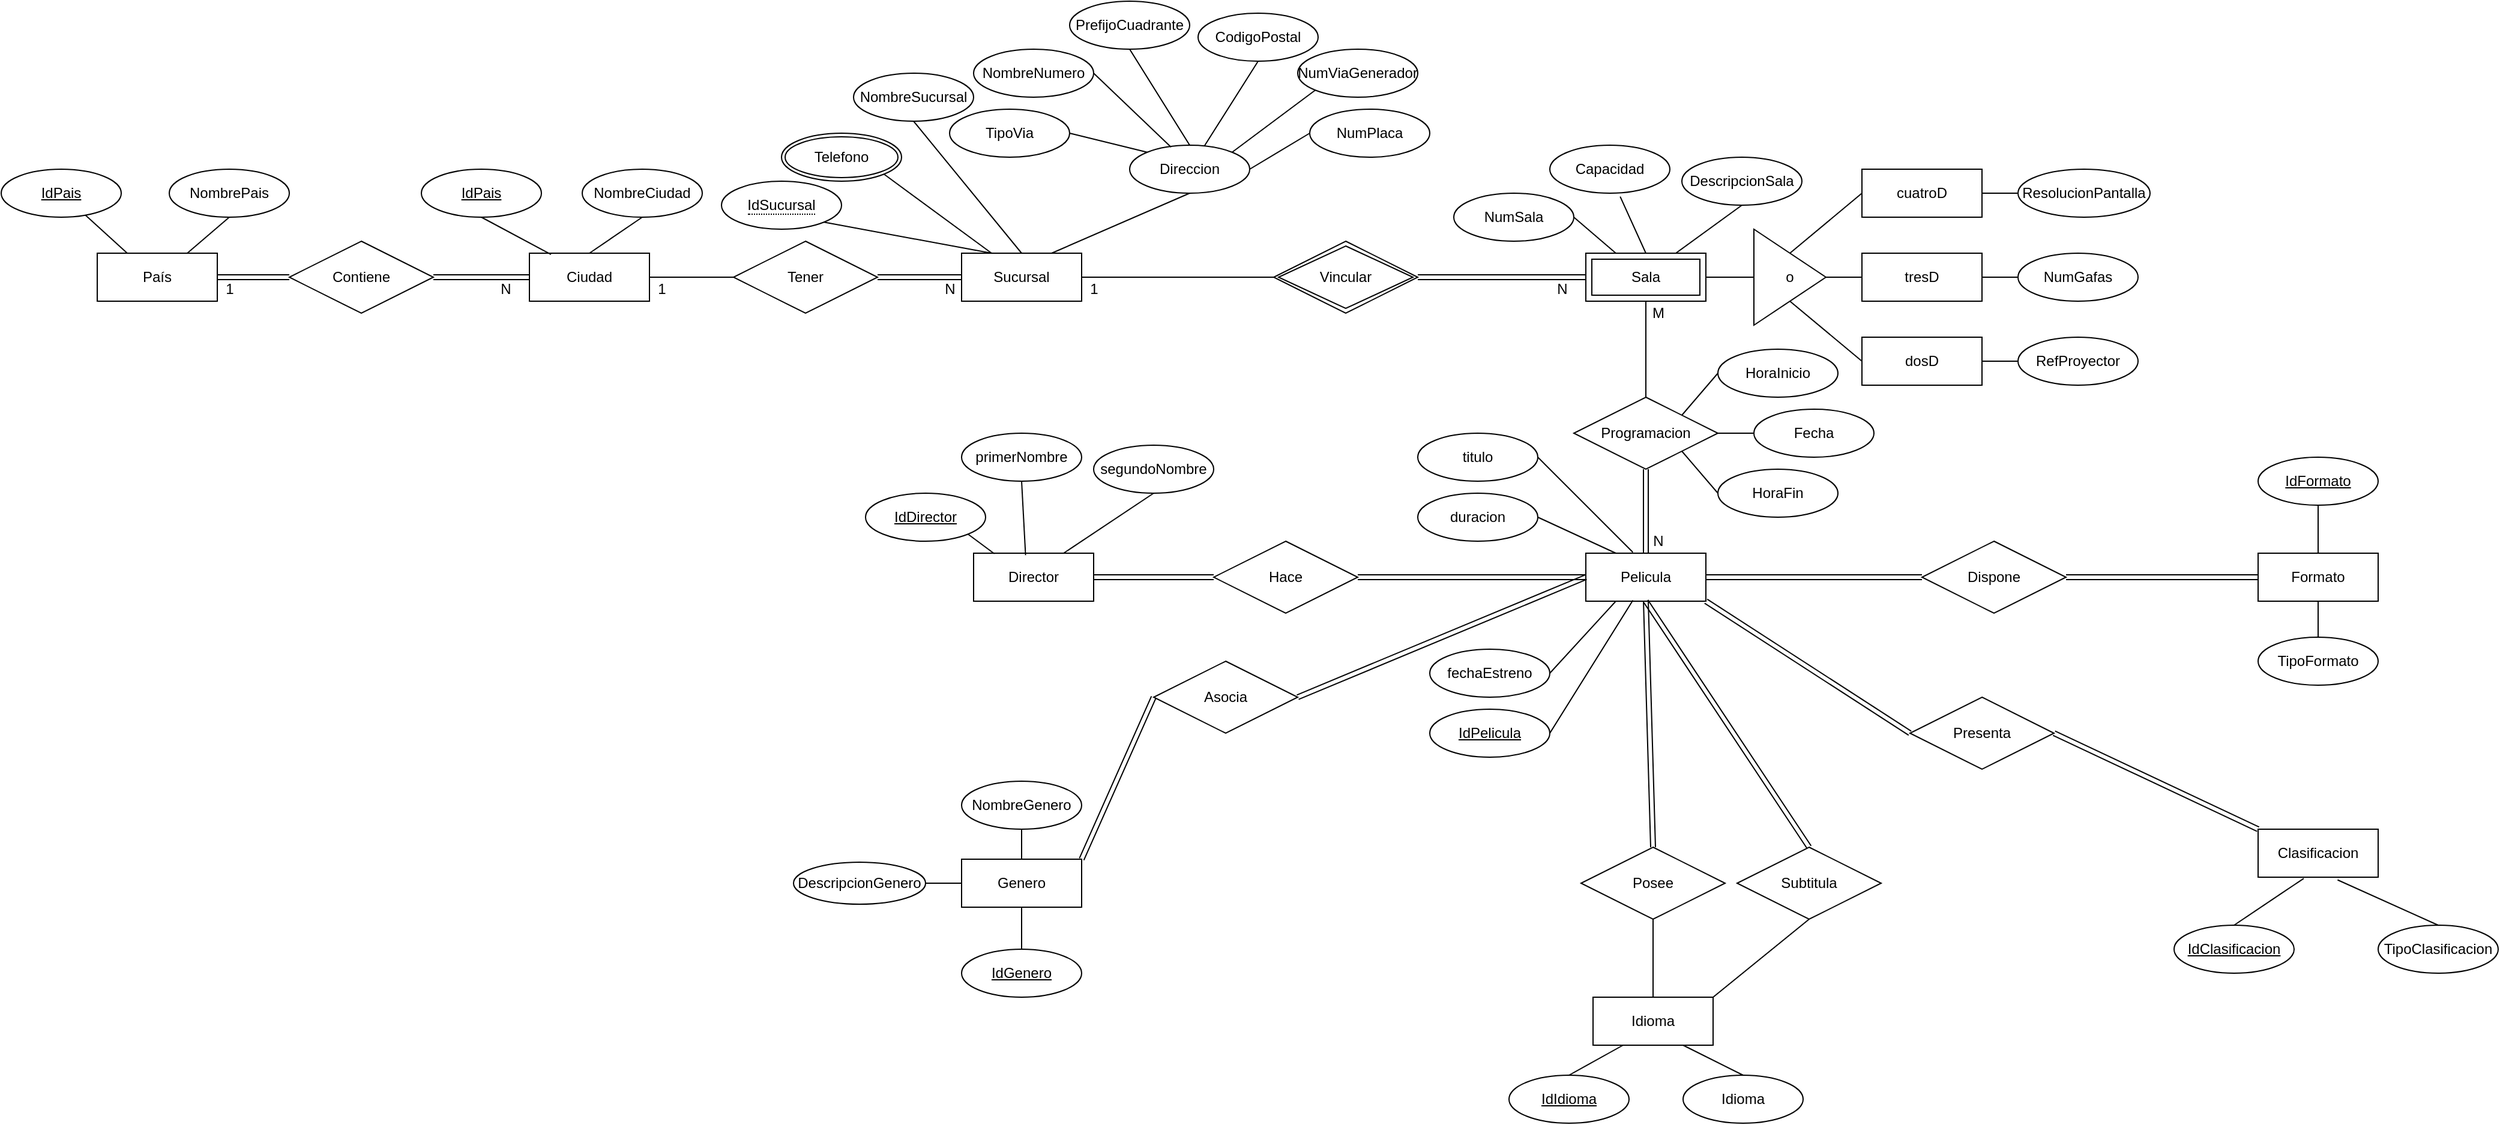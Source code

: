 <mxfile version="16.5.6" type="github">
  <diagram id="iKZTLfizrBLWF1osqMsN" name="Page-1">
    <mxGraphModel dx="1792" dy="1736" grid="1" gridSize="10" guides="1" tooltips="1" connect="1" arrows="1" fold="1" page="1" pageScale="1" pageWidth="827" pageHeight="1169" math="0" shadow="0">
      <root>
        <mxCell id="0" />
        <mxCell id="1" parent="0" />
        <mxCell id="ewGO8U9_hze2pfh3veyB-21" style="edgeStyle=none;rounded=0;orthogonalLoop=1;jettySize=auto;html=1;exitX=1;exitY=0.5;exitDx=0;exitDy=0;entryX=0;entryY=0.5;entryDx=0;entryDy=0;endArrow=none;endFill=0;startArrow=classic;startFill=1;shape=link;" edge="1" parent="1" source="ewGO8U9_hze2pfh3veyB-1" target="ewGO8U9_hze2pfh3veyB-20">
          <mxGeometry relative="1" as="geometry" />
        </mxCell>
        <mxCell id="ewGO8U9_hze2pfh3veyB-1" value="País" style="whiteSpace=wrap;html=1;align=center;" vertex="1" parent="1">
          <mxGeometry x="-90" y="90" width="100" height="40" as="geometry" />
        </mxCell>
        <mxCell id="ewGO8U9_hze2pfh3veyB-26" style="edgeStyle=none;rounded=0;orthogonalLoop=1;jettySize=auto;html=1;exitX=1;exitY=0.5;exitDx=0;exitDy=0;entryX=0;entryY=0.5;entryDx=0;entryDy=0;startArrow=none;startFill=0;endArrow=none;endFill=0;" edge="1" parent="1" source="ewGO8U9_hze2pfh3veyB-2" target="ewGO8U9_hze2pfh3veyB-25">
          <mxGeometry relative="1" as="geometry" />
        </mxCell>
        <mxCell id="ewGO8U9_hze2pfh3veyB-2" value="Ciudad" style="whiteSpace=wrap;html=1;align=center;" vertex="1" parent="1">
          <mxGeometry x="270" y="90" width="100" height="40" as="geometry" />
        </mxCell>
        <mxCell id="ewGO8U9_hze2pfh3veyB-3" value="Sucursal" style="whiteSpace=wrap;html=1;align=center;" vertex="1" parent="1">
          <mxGeometry x="630" y="90" width="100" height="40" as="geometry" />
        </mxCell>
        <mxCell id="ewGO8U9_hze2pfh3veyB-115" style="edgeStyle=none;shape=link;rounded=0;orthogonalLoop=1;jettySize=auto;html=1;exitX=0.5;exitY=1;exitDx=0;exitDy=0;entryX=0.5;entryY=0;entryDx=0;entryDy=0;startArrow=none;startFill=0;endArrow=none;endFill=0;" edge="1" parent="1" source="ewGO8U9_hze2pfh3veyB-5" target="ewGO8U9_hze2pfh3veyB-114">
          <mxGeometry relative="1" as="geometry" />
        </mxCell>
        <mxCell id="ewGO8U9_hze2pfh3veyB-123" style="edgeStyle=none;shape=link;rounded=0;orthogonalLoop=1;jettySize=auto;html=1;exitX=1;exitY=0.5;exitDx=0;exitDy=0;entryX=0;entryY=0.5;entryDx=0;entryDy=0;startArrow=none;startFill=0;endArrow=none;endFill=0;" edge="1" parent="1" source="ewGO8U9_hze2pfh3veyB-5" target="ewGO8U9_hze2pfh3veyB-121">
          <mxGeometry relative="1" as="geometry" />
        </mxCell>
        <mxCell id="ewGO8U9_hze2pfh3veyB-158" style="edgeStyle=none;rounded=0;orthogonalLoop=1;jettySize=auto;html=1;exitX=1;exitY=1;exitDx=0;exitDy=0;entryX=0;entryY=0.5;entryDx=0;entryDy=0;startArrow=none;startFill=0;endArrow=none;endFill=0;shape=link;" edge="1" parent="1" source="ewGO8U9_hze2pfh3veyB-5" target="ewGO8U9_hze2pfh3veyB-156">
          <mxGeometry relative="1" as="geometry" />
        </mxCell>
        <mxCell id="ewGO8U9_hze2pfh3veyB-5" value="Pelicula" style="whiteSpace=wrap;html=1;align=center;" vertex="1" parent="1">
          <mxGeometry x="1150" y="340" width="100" height="40" as="geometry" />
        </mxCell>
        <mxCell id="ewGO8U9_hze2pfh3veyB-6" value="Idioma" style="whiteSpace=wrap;html=1;align=center;" vertex="1" parent="1">
          <mxGeometry x="1156" y="710" width="100" height="40" as="geometry" />
        </mxCell>
        <mxCell id="ewGO8U9_hze2pfh3veyB-7" value="Genero" style="whiteSpace=wrap;html=1;align=center;" vertex="1" parent="1">
          <mxGeometry x="630" y="595" width="100" height="40" as="geometry" />
        </mxCell>
        <mxCell id="ewGO8U9_hze2pfh3veyB-8" value="Clasificacion" style="whiteSpace=wrap;html=1;align=center;" vertex="1" parent="1">
          <mxGeometry x="1710" y="570" width="100" height="40" as="geometry" />
        </mxCell>
        <mxCell id="ewGO8U9_hze2pfh3veyB-102" style="edgeStyle=none;rounded=0;orthogonalLoop=1;jettySize=auto;html=1;exitX=1;exitY=0.5;exitDx=0;exitDy=0;entryX=0;entryY=0.5;entryDx=0;entryDy=0;startArrow=none;startFill=0;endArrow=none;endFill=0;shape=link;" edge="1" parent="1" source="ewGO8U9_hze2pfh3veyB-9" target="ewGO8U9_hze2pfh3veyB-100">
          <mxGeometry relative="1" as="geometry" />
        </mxCell>
        <mxCell id="ewGO8U9_hze2pfh3veyB-9" value="Director" style="whiteSpace=wrap;html=1;align=center;" vertex="1" parent="1">
          <mxGeometry x="640" y="340" width="100" height="40" as="geometry" />
        </mxCell>
        <mxCell id="ewGO8U9_hze2pfh3veyB-10" value="Formato" style="whiteSpace=wrap;html=1;align=center;" vertex="1" parent="1">
          <mxGeometry x="1710" y="340" width="100" height="40" as="geometry" />
        </mxCell>
        <mxCell id="ewGO8U9_hze2pfh3veyB-16" style="rounded=0;orthogonalLoop=1;jettySize=auto;html=1;entryX=0.25;entryY=0;entryDx=0;entryDy=0;endArrow=none;endFill=0;" edge="1" parent="1" source="ewGO8U9_hze2pfh3veyB-12" target="ewGO8U9_hze2pfh3veyB-1">
          <mxGeometry relative="1" as="geometry" />
        </mxCell>
        <mxCell id="ewGO8U9_hze2pfh3veyB-12" value="IdPais" style="ellipse;whiteSpace=wrap;html=1;align=center;fontStyle=4;" vertex="1" parent="1">
          <mxGeometry x="-170" y="20" width="100" height="40" as="geometry" />
        </mxCell>
        <mxCell id="ewGO8U9_hze2pfh3veyB-17" style="rounded=0;orthogonalLoop=1;jettySize=auto;html=1;exitX=0.5;exitY=1;exitDx=0;exitDy=0;entryX=0.75;entryY=0;entryDx=0;entryDy=0;endArrow=none;endFill=0;" edge="1" parent="1" source="ewGO8U9_hze2pfh3veyB-13" target="ewGO8U9_hze2pfh3veyB-1">
          <mxGeometry relative="1" as="geometry" />
        </mxCell>
        <mxCell id="ewGO8U9_hze2pfh3veyB-13" value="NombrePais" style="ellipse;whiteSpace=wrap;html=1;align=center;" vertex="1" parent="1">
          <mxGeometry x="-30" y="20" width="100" height="40" as="geometry" />
        </mxCell>
        <mxCell id="ewGO8U9_hze2pfh3veyB-18" style="edgeStyle=none;rounded=0;orthogonalLoop=1;jettySize=auto;html=1;exitX=0.5;exitY=1;exitDx=0;exitDy=0;entryX=0.18;entryY=0.026;entryDx=0;entryDy=0;entryPerimeter=0;endArrow=none;endFill=0;" edge="1" parent="1" source="ewGO8U9_hze2pfh3veyB-14" target="ewGO8U9_hze2pfh3veyB-2">
          <mxGeometry relative="1" as="geometry" />
        </mxCell>
        <mxCell id="ewGO8U9_hze2pfh3veyB-14" value="IdPais" style="ellipse;whiteSpace=wrap;html=1;align=center;fontStyle=4;" vertex="1" parent="1">
          <mxGeometry x="180" y="20" width="100" height="40" as="geometry" />
        </mxCell>
        <mxCell id="ewGO8U9_hze2pfh3veyB-19" style="edgeStyle=none;rounded=0;orthogonalLoop=1;jettySize=auto;html=1;exitX=0.5;exitY=1;exitDx=0;exitDy=0;entryX=0.5;entryY=0;entryDx=0;entryDy=0;endArrow=none;endFill=0;" edge="1" parent="1" source="ewGO8U9_hze2pfh3veyB-15" target="ewGO8U9_hze2pfh3veyB-2">
          <mxGeometry relative="1" as="geometry" />
        </mxCell>
        <mxCell id="ewGO8U9_hze2pfh3veyB-15" value="NombreCiudad" style="ellipse;whiteSpace=wrap;html=1;align=center;" vertex="1" parent="1">
          <mxGeometry x="314" y="20" width="100" height="40" as="geometry" />
        </mxCell>
        <mxCell id="ewGO8U9_hze2pfh3veyB-22" style="edgeStyle=none;rounded=0;orthogonalLoop=1;jettySize=auto;html=1;exitX=1;exitY=0.5;exitDx=0;exitDy=0;entryX=0;entryY=0.5;entryDx=0;entryDy=0;endArrow=none;endFill=0;shape=link;" edge="1" parent="1" source="ewGO8U9_hze2pfh3veyB-20" target="ewGO8U9_hze2pfh3veyB-2">
          <mxGeometry relative="1" as="geometry" />
        </mxCell>
        <mxCell id="ewGO8U9_hze2pfh3veyB-20" value="Contiene" style="shape=rhombus;perimeter=rhombusPerimeter;whiteSpace=wrap;html=1;align=center;" vertex="1" parent="1">
          <mxGeometry x="70" y="80" width="120" height="60" as="geometry" />
        </mxCell>
        <mxCell id="ewGO8U9_hze2pfh3veyB-23" value="1" style="text;html=1;align=center;verticalAlign=middle;resizable=0;points=[];autosize=1;strokeColor=none;fillColor=none;" vertex="1" parent="1">
          <mxGeometry x="10" y="110" width="20" height="20" as="geometry" />
        </mxCell>
        <mxCell id="ewGO8U9_hze2pfh3veyB-24" value="N" style="text;html=1;align=center;verticalAlign=middle;resizable=0;points=[];autosize=1;strokeColor=none;fillColor=none;" vertex="1" parent="1">
          <mxGeometry x="240" y="110" width="20" height="20" as="geometry" />
        </mxCell>
        <mxCell id="ewGO8U9_hze2pfh3veyB-27" style="edgeStyle=none;rounded=0;orthogonalLoop=1;jettySize=auto;html=1;exitX=1;exitY=0.5;exitDx=0;exitDy=0;entryX=0;entryY=0.5;entryDx=0;entryDy=0;startArrow=none;startFill=0;endArrow=none;endFill=0;shape=link;" edge="1" parent="1" source="ewGO8U9_hze2pfh3veyB-25" target="ewGO8U9_hze2pfh3veyB-3">
          <mxGeometry relative="1" as="geometry" />
        </mxCell>
        <mxCell id="ewGO8U9_hze2pfh3veyB-25" value="Tener" style="shape=rhombus;perimeter=rhombusPerimeter;whiteSpace=wrap;html=1;align=center;" vertex="1" parent="1">
          <mxGeometry x="440" y="80" width="120" height="60" as="geometry" />
        </mxCell>
        <mxCell id="ewGO8U9_hze2pfh3veyB-28" value="1" style="text;html=1;align=center;verticalAlign=middle;resizable=0;points=[];autosize=1;strokeColor=none;fillColor=none;" vertex="1" parent="1">
          <mxGeometry x="370" y="110" width="20" height="20" as="geometry" />
        </mxCell>
        <mxCell id="ewGO8U9_hze2pfh3veyB-29" value="N" style="text;html=1;align=center;verticalAlign=middle;resizable=0;points=[];autosize=1;strokeColor=none;fillColor=none;" vertex="1" parent="1">
          <mxGeometry x="610" y="110" width="20" height="20" as="geometry" />
        </mxCell>
        <mxCell id="ewGO8U9_hze2pfh3veyB-75" style="edgeStyle=none;rounded=0;orthogonalLoop=1;jettySize=auto;html=1;exitX=1;exitY=0.5;exitDx=0;exitDy=0;entryX=0;entryY=0.5;entryDx=0;entryDy=0;startArrow=none;startFill=0;endArrow=none;endFill=0;" edge="1" parent="1" source="ewGO8U9_hze2pfh3veyB-33" target="ewGO8U9_hze2pfh3veyB-74">
          <mxGeometry relative="1" as="geometry" />
        </mxCell>
        <mxCell id="ewGO8U9_hze2pfh3veyB-86" style="edgeStyle=none;rounded=0;orthogonalLoop=1;jettySize=auto;html=1;exitX=0.5;exitY=1;exitDx=0;exitDy=0;entryX=0.5;entryY=0;entryDx=0;entryDy=0;startArrow=none;startFill=0;endArrow=none;endFill=0;" edge="1" parent="1" source="ewGO8U9_hze2pfh3veyB-33" target="ewGO8U9_hze2pfh3veyB-85">
          <mxGeometry relative="1" as="geometry" />
        </mxCell>
        <mxCell id="ewGO8U9_hze2pfh3veyB-33" value="Sala" style="shape=ext;margin=3;double=1;whiteSpace=wrap;html=1;align=center;" vertex="1" parent="1">
          <mxGeometry x="1150" y="90" width="100" height="40" as="geometry" />
        </mxCell>
        <mxCell id="ewGO8U9_hze2pfh3veyB-67" style="edgeStyle=none;rounded=0;orthogonalLoop=1;jettySize=auto;html=1;exitX=0;exitY=0.5;exitDx=0;exitDy=0;entryX=1;entryY=0.5;entryDx=0;entryDy=0;startArrow=none;startFill=0;endArrow=none;endFill=0;" edge="1" parent="1" source="ewGO8U9_hze2pfh3veyB-34" target="ewGO8U9_hze2pfh3veyB-3">
          <mxGeometry relative="1" as="geometry" />
        </mxCell>
        <mxCell id="ewGO8U9_hze2pfh3veyB-68" style="edgeStyle=none;rounded=0;orthogonalLoop=1;jettySize=auto;html=1;exitX=1;exitY=0.5;exitDx=0;exitDy=0;entryX=0;entryY=0.5;entryDx=0;entryDy=0;startArrow=none;startFill=0;endArrow=none;endFill=0;shape=link;" edge="1" parent="1" source="ewGO8U9_hze2pfh3veyB-34" target="ewGO8U9_hze2pfh3veyB-33">
          <mxGeometry relative="1" as="geometry" />
        </mxCell>
        <mxCell id="ewGO8U9_hze2pfh3veyB-34" value="Vincular" style="shape=rhombus;double=1;perimeter=rhombusPerimeter;whiteSpace=wrap;html=1;align=center;" vertex="1" parent="1">
          <mxGeometry x="890" y="80" width="120" height="60" as="geometry" />
        </mxCell>
        <mxCell id="ewGO8U9_hze2pfh3veyB-38" style="edgeStyle=none;rounded=0;orthogonalLoop=1;jettySize=auto;html=1;exitX=1;exitY=1;exitDx=0;exitDy=0;entryX=0.25;entryY=0;entryDx=0;entryDy=0;startArrow=none;startFill=0;endArrow=none;endFill=0;" edge="1" parent="1" source="ewGO8U9_hze2pfh3veyB-35" target="ewGO8U9_hze2pfh3veyB-3">
          <mxGeometry relative="1" as="geometry" />
        </mxCell>
        <mxCell id="ewGO8U9_hze2pfh3veyB-35" value="&lt;span style=&quot;border-bottom: 1px dotted&quot;&gt;IdSucursal&lt;/span&gt;" style="ellipse;whiteSpace=wrap;html=1;align=center;" vertex="1" parent="1">
          <mxGeometry x="430" y="30" width="100" height="40" as="geometry" />
        </mxCell>
        <mxCell id="ewGO8U9_hze2pfh3veyB-39" style="edgeStyle=none;rounded=0;orthogonalLoop=1;jettySize=auto;html=1;exitX=0.5;exitY=1;exitDx=0;exitDy=0;entryX=0.5;entryY=0;entryDx=0;entryDy=0;startArrow=none;startFill=0;endArrow=none;endFill=0;" edge="1" parent="1" source="ewGO8U9_hze2pfh3veyB-37" target="ewGO8U9_hze2pfh3veyB-3">
          <mxGeometry relative="1" as="geometry" />
        </mxCell>
        <mxCell id="ewGO8U9_hze2pfh3veyB-37" value="NombreSucursal" style="ellipse;whiteSpace=wrap;html=1;align=center;" vertex="1" parent="1">
          <mxGeometry x="540" y="-60" width="100" height="40" as="geometry" />
        </mxCell>
        <mxCell id="ewGO8U9_hze2pfh3veyB-41" style="edgeStyle=none;rounded=0;orthogonalLoop=1;jettySize=auto;html=1;exitX=0.5;exitY=1;exitDx=0;exitDy=0;entryX=0.75;entryY=0;entryDx=0;entryDy=0;startArrow=none;startFill=0;endArrow=none;endFill=0;" edge="1" parent="1" source="ewGO8U9_hze2pfh3veyB-40" target="ewGO8U9_hze2pfh3veyB-3">
          <mxGeometry relative="1" as="geometry" />
        </mxCell>
        <mxCell id="ewGO8U9_hze2pfh3veyB-40" value="Direccion" style="ellipse;whiteSpace=wrap;html=1;align=center;" vertex="1" parent="1">
          <mxGeometry x="770" width="100" height="40" as="geometry" />
        </mxCell>
        <mxCell id="ewGO8U9_hze2pfh3veyB-57" style="edgeStyle=none;rounded=0;orthogonalLoop=1;jettySize=auto;html=1;exitX=1;exitY=0.5;exitDx=0;exitDy=0;entryX=0;entryY=0;entryDx=0;entryDy=0;startArrow=none;startFill=0;endArrow=none;endFill=0;" edge="1" parent="1" source="ewGO8U9_hze2pfh3veyB-42" target="ewGO8U9_hze2pfh3veyB-40">
          <mxGeometry relative="1" as="geometry" />
        </mxCell>
        <mxCell id="ewGO8U9_hze2pfh3veyB-42" value="TipoVia" style="ellipse;whiteSpace=wrap;html=1;align=center;" vertex="1" parent="1">
          <mxGeometry x="620" y="-30" width="100" height="40" as="geometry" />
        </mxCell>
        <mxCell id="ewGO8U9_hze2pfh3veyB-58" style="edgeStyle=none;rounded=0;orthogonalLoop=1;jettySize=auto;html=1;exitX=1;exitY=0.5;exitDx=0;exitDy=0;entryX=0.345;entryY=0.041;entryDx=0;entryDy=0;entryPerimeter=0;startArrow=none;startFill=0;endArrow=none;endFill=0;" edge="1" parent="1" source="ewGO8U9_hze2pfh3veyB-43" target="ewGO8U9_hze2pfh3veyB-40">
          <mxGeometry relative="1" as="geometry" />
        </mxCell>
        <mxCell id="ewGO8U9_hze2pfh3veyB-43" value="NombreNumero" style="ellipse;whiteSpace=wrap;html=1;align=center;" vertex="1" parent="1">
          <mxGeometry x="640" y="-80" width="100" height="40" as="geometry" />
        </mxCell>
        <mxCell id="ewGO8U9_hze2pfh3veyB-59" style="edgeStyle=none;rounded=0;orthogonalLoop=1;jettySize=auto;html=1;exitX=0.5;exitY=1;exitDx=0;exitDy=0;entryX=0.5;entryY=0;entryDx=0;entryDy=0;startArrow=none;startFill=0;endArrow=none;endFill=0;" edge="1" parent="1" source="ewGO8U9_hze2pfh3veyB-44" target="ewGO8U9_hze2pfh3veyB-40">
          <mxGeometry relative="1" as="geometry" />
        </mxCell>
        <mxCell id="ewGO8U9_hze2pfh3veyB-44" value="PrefijoCuadrante" style="ellipse;whiteSpace=wrap;html=1;align=center;" vertex="1" parent="1">
          <mxGeometry x="720" y="-120" width="100" height="40" as="geometry" />
        </mxCell>
        <mxCell id="ewGO8U9_hze2pfh3veyB-50" style="edgeStyle=none;rounded=0;orthogonalLoop=1;jettySize=auto;html=1;exitX=1;exitY=1;exitDx=0;exitDy=0;entryX=0.25;entryY=0;entryDx=0;entryDy=0;startArrow=none;startFill=0;endArrow=none;endFill=0;" edge="1" parent="1" source="ewGO8U9_hze2pfh3veyB-48" target="ewGO8U9_hze2pfh3veyB-3">
          <mxGeometry relative="1" as="geometry" />
        </mxCell>
        <mxCell id="ewGO8U9_hze2pfh3veyB-48" value="Telefono" style="ellipse;shape=doubleEllipse;margin=3;whiteSpace=wrap;html=1;align=center;" vertex="1" parent="1">
          <mxGeometry x="480" y="-10" width="100" height="40" as="geometry" />
        </mxCell>
        <mxCell id="ewGO8U9_hze2pfh3veyB-60" style="edgeStyle=none;rounded=0;orthogonalLoop=1;jettySize=auto;html=1;exitX=0.5;exitY=1;exitDx=0;exitDy=0;startArrow=none;startFill=0;endArrow=none;endFill=0;" edge="1" parent="1" source="ewGO8U9_hze2pfh3veyB-52" target="ewGO8U9_hze2pfh3veyB-40">
          <mxGeometry relative="1" as="geometry" />
        </mxCell>
        <mxCell id="ewGO8U9_hze2pfh3veyB-52" value="CodigoPostal&lt;span style=&quot;color: rgba(0 , 0 , 0 , 0) ; font-family: monospace ; font-size: 0px&quot;&gt;%3CmxGraphModel%3E%3Croot%3E%3CmxCell%20id%3D%220%22%2F%3E%3CmxCell%20id%3D%221%22%20parent%3D%220%22%2F%3E%3CmxCell%20id%3D%222%22%20value%3D%22PrefijoCuadrante%22%20style%3D%22ellipse%3BwhiteSpace%3Dwrap%3Bhtml%3D1%3Balign%3Dcenter%3B%22%20vertex%3D%221%22%20parent%3D%221%22%3E%3CmxGeometry%20x%3D%22810%22%20y%3D%22-130%22%20width%3D%22100%22%20height%3D%2240%22%20as%3D%22geometry%22%2F%3E%3C%2FmxCell%3E%3C%2Froot%3E%3C%2FmxGraphModel%3E&lt;/span&gt;&lt;span style=&quot;color: rgba(0 , 0 , 0 , 0) ; font-family: monospace ; font-size: 0px&quot;&gt;%3CmxGraphModel%3E%3Croot%3E%3CmxCell%20id%3D%220%22%2F%3E%3CmxCell%20id%3D%221%22%20parent%3D%220%22%2F%3E%3CmxCell%20id%3D%222%22%20value%3D%22PrefijoCuadrante%22%20style%3D%22ellipse%3BwhiteSpace%3Dwrap%3Bhtml%3D1%3Balign%3Dcenter%3B%22%20vertex%3D%221%22%20parent%3D%221%22%3E%3CmxGeometry%20x%3D%22810%22%20y%3D%22-130%22%20width%3D%22100%22%20height%3D%2240%22%20as%3D%22geometry%22%2F%3E%3C%2FmxCell%3E%3C%2Froot%3E%3C%2FmxGraphModel%3E&lt;/span&gt;" style="ellipse;whiteSpace=wrap;html=1;align=center;" vertex="1" parent="1">
          <mxGeometry x="827" y="-110" width="100" height="40" as="geometry" />
        </mxCell>
        <mxCell id="ewGO8U9_hze2pfh3veyB-66" style="edgeStyle=none;rounded=0;orthogonalLoop=1;jettySize=auto;html=1;exitX=0;exitY=0.5;exitDx=0;exitDy=0;entryX=1;entryY=0.5;entryDx=0;entryDy=0;startArrow=none;startFill=0;endArrow=none;endFill=0;" edge="1" parent="1" source="ewGO8U9_hze2pfh3veyB-53" target="ewGO8U9_hze2pfh3veyB-40">
          <mxGeometry relative="1" as="geometry" />
        </mxCell>
        <mxCell id="ewGO8U9_hze2pfh3veyB-53" value="NumPlaca" style="ellipse;whiteSpace=wrap;html=1;align=center;" vertex="1" parent="1">
          <mxGeometry x="920" y="-30" width="100" height="40" as="geometry" />
        </mxCell>
        <mxCell id="ewGO8U9_hze2pfh3veyB-65" style="edgeStyle=none;rounded=0;orthogonalLoop=1;jettySize=auto;html=1;exitX=0;exitY=1;exitDx=0;exitDy=0;entryX=1;entryY=0;entryDx=0;entryDy=0;startArrow=none;startFill=0;endArrow=none;endFill=0;" edge="1" parent="1" source="ewGO8U9_hze2pfh3veyB-54" target="ewGO8U9_hze2pfh3veyB-40">
          <mxGeometry relative="1" as="geometry" />
        </mxCell>
        <mxCell id="ewGO8U9_hze2pfh3veyB-54" value="NumViaGenerador" style="ellipse;whiteSpace=wrap;html=1;align=center;" vertex="1" parent="1">
          <mxGeometry x="910" y="-80" width="100" height="40" as="geometry" />
        </mxCell>
        <mxCell id="ewGO8U9_hze2pfh3veyB-69" value="N" style="text;html=1;align=center;verticalAlign=middle;resizable=0;points=[];autosize=1;strokeColor=none;fillColor=none;" vertex="1" parent="1">
          <mxGeometry x="1120" y="110" width="20" height="20" as="geometry" />
        </mxCell>
        <mxCell id="ewGO8U9_hze2pfh3veyB-70" value="1" style="text;html=1;align=center;verticalAlign=middle;resizable=0;points=[];autosize=1;strokeColor=none;fillColor=none;" vertex="1" parent="1">
          <mxGeometry x="730" y="110" width="20" height="20" as="geometry" />
        </mxCell>
        <mxCell id="ewGO8U9_hze2pfh3veyB-91" style="edgeStyle=none;rounded=0;orthogonalLoop=1;jettySize=auto;html=1;exitX=1;exitY=0.5;exitDx=0;exitDy=0;entryX=0;entryY=0.5;entryDx=0;entryDy=0;startArrow=none;startFill=0;endArrow=none;endFill=0;" edge="1" parent="1" source="ewGO8U9_hze2pfh3veyB-71" target="ewGO8U9_hze2pfh3veyB-83">
          <mxGeometry relative="1" as="geometry" />
        </mxCell>
        <mxCell id="ewGO8U9_hze2pfh3veyB-71" value="tresD" style="whiteSpace=wrap;html=1;align=center;" vertex="1" parent="1">
          <mxGeometry x="1380" y="90" width="100" height="40" as="geometry" />
        </mxCell>
        <mxCell id="ewGO8U9_hze2pfh3veyB-92" style="edgeStyle=none;rounded=0;orthogonalLoop=1;jettySize=auto;html=1;exitX=1;exitY=0.5;exitDx=0;exitDy=0;entryX=0;entryY=0.5;entryDx=0;entryDy=0;startArrow=none;startFill=0;endArrow=none;endFill=0;" edge="1" parent="1" source="ewGO8U9_hze2pfh3veyB-72" target="ewGO8U9_hze2pfh3veyB-82">
          <mxGeometry relative="1" as="geometry" />
        </mxCell>
        <mxCell id="ewGO8U9_hze2pfh3veyB-72" value="cuatroD" style="whiteSpace=wrap;html=1;align=center;" vertex="1" parent="1">
          <mxGeometry x="1380" y="20" width="100" height="40" as="geometry" />
        </mxCell>
        <mxCell id="ewGO8U9_hze2pfh3veyB-90" style="edgeStyle=none;rounded=0;orthogonalLoop=1;jettySize=auto;html=1;exitX=1;exitY=0.5;exitDx=0;exitDy=0;entryX=0;entryY=0.5;entryDx=0;entryDy=0;startArrow=none;startFill=0;endArrow=none;endFill=0;" edge="1" parent="1" source="ewGO8U9_hze2pfh3veyB-73" target="ewGO8U9_hze2pfh3veyB-84">
          <mxGeometry relative="1" as="geometry" />
        </mxCell>
        <mxCell id="ewGO8U9_hze2pfh3veyB-73" value="dosD" style="whiteSpace=wrap;html=1;align=center;" vertex="1" parent="1">
          <mxGeometry x="1380" y="160" width="100" height="40" as="geometry" />
        </mxCell>
        <mxCell id="ewGO8U9_hze2pfh3veyB-76" style="edgeStyle=none;rounded=0;orthogonalLoop=1;jettySize=auto;html=1;exitX=0.5;exitY=0;exitDx=0;exitDy=0;entryX=0;entryY=0.5;entryDx=0;entryDy=0;startArrow=none;startFill=0;endArrow=none;endFill=0;" edge="1" parent="1" source="ewGO8U9_hze2pfh3veyB-74" target="ewGO8U9_hze2pfh3veyB-72">
          <mxGeometry relative="1" as="geometry" />
        </mxCell>
        <mxCell id="ewGO8U9_hze2pfh3veyB-77" style="edgeStyle=none;rounded=0;orthogonalLoop=1;jettySize=auto;html=1;exitX=1;exitY=0.5;exitDx=0;exitDy=0;entryX=0;entryY=0.5;entryDx=0;entryDy=0;startArrow=none;startFill=0;endArrow=none;endFill=0;" edge="1" parent="1" source="ewGO8U9_hze2pfh3veyB-74" target="ewGO8U9_hze2pfh3veyB-71">
          <mxGeometry relative="1" as="geometry" />
        </mxCell>
        <mxCell id="ewGO8U9_hze2pfh3veyB-78" style="edgeStyle=none;rounded=0;orthogonalLoop=1;jettySize=auto;html=1;exitX=0.5;exitY=1;exitDx=0;exitDy=0;entryX=0;entryY=0.5;entryDx=0;entryDy=0;startArrow=none;startFill=0;endArrow=none;endFill=0;" edge="1" parent="1" source="ewGO8U9_hze2pfh3veyB-74" target="ewGO8U9_hze2pfh3veyB-73">
          <mxGeometry relative="1" as="geometry" />
        </mxCell>
        <mxCell id="ewGO8U9_hze2pfh3veyB-74" value="o" style="triangle;whiteSpace=wrap;html=1;rotation=0;" vertex="1" parent="1">
          <mxGeometry x="1290" y="70" width="60" height="80" as="geometry" />
        </mxCell>
        <mxCell id="ewGO8U9_hze2pfh3veyB-149" style="edgeStyle=none;rounded=0;orthogonalLoop=1;jettySize=auto;html=1;exitX=1;exitY=0.5;exitDx=0;exitDy=0;entryX=0.25;entryY=0;entryDx=0;entryDy=0;startArrow=none;startFill=0;endArrow=none;endFill=0;" edge="1" parent="1" source="ewGO8U9_hze2pfh3veyB-79" target="ewGO8U9_hze2pfh3veyB-33">
          <mxGeometry relative="1" as="geometry" />
        </mxCell>
        <mxCell id="ewGO8U9_hze2pfh3veyB-79" value="NumSala" style="ellipse;whiteSpace=wrap;html=1;align=center;" vertex="1" parent="1">
          <mxGeometry x="1040" y="40" width="100" height="40" as="geometry" />
        </mxCell>
        <mxCell id="ewGO8U9_hze2pfh3veyB-150" style="edgeStyle=none;rounded=0;orthogonalLoop=1;jettySize=auto;html=1;exitX=0.586;exitY=1.071;exitDx=0;exitDy=0;entryX=0.5;entryY=0;entryDx=0;entryDy=0;startArrow=none;startFill=0;endArrow=none;endFill=0;exitPerimeter=0;" edge="1" parent="1" source="ewGO8U9_hze2pfh3veyB-80" target="ewGO8U9_hze2pfh3veyB-33">
          <mxGeometry relative="1" as="geometry" />
        </mxCell>
        <mxCell id="ewGO8U9_hze2pfh3veyB-80" value="Capacidad&lt;span style=&quot;color: rgba(0 , 0 , 0 , 0) ; font-family: monospace ; font-size: 0px&quot;&gt;%3CmxGraphModel%3E%3Croot%3E%3CmxCell%20id%3D%220%22%2F%3E%3CmxCell%20id%3D%221%22%20parent%3D%220%22%2F%3E%3CmxCell%20id%3D%222%22%20value%3D%22CodigoPostal%26lt%3Bspan%20style%3D%26quot%3Bcolor%3A%20rgba(0%20%2C%200%20%2C%200%20%2C%200)%20%3B%20font-family%3A%20monospace%20%3B%20font-size%3A%200px%26quot%3B%26gt%3B%253CmxGraphModel%253E%253Croot%253E%253CmxCell%2520id%253D%25220%2522%252F%253E%253CmxCell%2520id%253D%25221%2522%2520parent%253D%25220%2522%252F%253E%253CmxCell%2520id%253D%25222%2522%2520value%253D%2522PrefijoCuadrante%2522%2520style%253D%2522ellipse%253BwhiteSpace%253Dwrap%253Bhtml%253D1%253Balign%253Dcenter%253B%2522%2520vertex%253D%25221%2522%2520parent%253D%25221%2522%253E%253CmxGeometry%2520x%253D%2522810%2522%2520y%253D%2522-130%2522%2520width%253D%2522100%2522%2520height%253D%252240%2522%2520as%253D%2522geometry%2522%252F%253E%253C%252FmxCell%253E%253C%252Froot%253E%253C%252FmxGraphModel%253E%26lt%3B%2Fspan%26gt%3B%26lt%3Bspan%20style%3D%26quot%3Bcolor%3A%20rgba(0%20%2C%200%20%2C%200%20%2C%200)%20%3B%20font-family%3A%20monospace%20%3B%20font-size%3A%200px%26quot%3B%26gt%3B%253CmxGraphModel%253E%253Croot%253E%253CmxCell%2520id%253D%25220%2522%252F%253E%253CmxCell%2520id%253D%25221%2522%2520parent%253D%25220%2522%252F%253E%253CmxCell%2520id%253D%25222%2522%2520value%253D%2522PrefijoCuadrante%2522%2520style%253D%2522ellipse%253BwhiteSpace%253Dwrap%253Bhtml%253D1%253Balign%253Dcenter%253B%2522%2520vertex%253D%25221%2522%2520parent%253D%25221%2522%253E%253CmxGeometry%2520x%253D%2522810%2522%2520y%253D%2522-130%2522%2520width%253D%2522100%2522%2520height%253D%252240%2522%2520as%253D%2522geometry%2522%252F%253E%253C%252FmxCell%253E%253C%252Froot%253E%253C%252FmxGraphModel%253E%26lt%3B%2Fspan%26gt%3B%22%20style%3D%22ellipse%3BwhiteSpace%3Dwrap%3Bhtml%3D1%3Balign%3Dcenter%3B%22%20vertex%3D%221%22%20parent%3D%221%22%3E%3CmxGeometry%20x%3D%22890%22%20y%3D%22-90%22%20width%3D%22100%22%20height%3D%2240%22%20as%3D%22geometry%22%2F%3E%3C%2FmxCell%3E%3C%2Froot%3E%3C%2FmxGraphModel%3E&lt;/span&gt;" style="ellipse;whiteSpace=wrap;html=1;align=center;" vertex="1" parent="1">
          <mxGeometry x="1120" width="100" height="40" as="geometry" />
        </mxCell>
        <mxCell id="ewGO8U9_hze2pfh3veyB-151" style="edgeStyle=none;rounded=0;orthogonalLoop=1;jettySize=auto;html=1;exitX=0.5;exitY=1;exitDx=0;exitDy=0;entryX=0.75;entryY=0;entryDx=0;entryDy=0;startArrow=none;startFill=0;endArrow=none;endFill=0;" edge="1" parent="1" source="ewGO8U9_hze2pfh3veyB-81" target="ewGO8U9_hze2pfh3veyB-33">
          <mxGeometry relative="1" as="geometry" />
        </mxCell>
        <mxCell id="ewGO8U9_hze2pfh3veyB-81" value="DescripcionSala" style="ellipse;whiteSpace=wrap;html=1;align=center;" vertex="1" parent="1">
          <mxGeometry x="1230" y="10" width="100" height="40" as="geometry" />
        </mxCell>
        <mxCell id="ewGO8U9_hze2pfh3veyB-82" value="ResolucionPantalla" style="ellipse;whiteSpace=wrap;html=1;align=center;" vertex="1" parent="1">
          <mxGeometry x="1510" y="20" width="110" height="40" as="geometry" />
        </mxCell>
        <mxCell id="ewGO8U9_hze2pfh3veyB-83" value="NumGafas" style="ellipse;whiteSpace=wrap;html=1;align=center;" vertex="1" parent="1">
          <mxGeometry x="1510" y="90" width="100" height="40" as="geometry" />
        </mxCell>
        <mxCell id="ewGO8U9_hze2pfh3veyB-84" value="RefProyector&lt;span style=&quot;color: rgba(0 , 0 , 0 , 0) ; font-family: monospace ; font-size: 0px&quot;&gt;%3CmxGraphModel%3E%3Croot%3E%3CmxCell%20id%3D%220%22%2F%3E%3CmxCell%20id%3D%221%22%20parent%3D%220%22%2F%3E%3CmxCell%20id%3D%222%22%20value%3D%22CodigoPostal%26lt%3Bspan%20style%3D%26quot%3Bcolor%3A%20rgba(0%20%2C%200%20%2C%200%20%2C%200)%20%3B%20font-family%3A%20monospace%20%3B%20font-size%3A%200px%26quot%3B%26gt%3B%253CmxGraphModel%253E%253Croot%253E%253CmxCell%2520id%253D%25220%2522%252F%253E%253CmxCell%2520id%253D%25221%2522%2520parent%253D%25220%2522%252F%253E%253CmxCell%2520id%253D%25222%2522%2520value%253D%2522PrefijoCuadrante%2522%2520style%253D%2522ellipse%253BwhiteSpace%253Dwrap%253Bhtml%253D1%253Balign%253Dcenter%253B%2522%2520vertex%253D%25221%2522%2520parent%253D%25221%2522%253E%253CmxGeometry%2520x%253D%2522810%2522%2520y%253D%2522-130%2522%2520width%253D%2522100%2522%2520height%253D%252240%2522%2520as%253D%2522geometry%2522%252F%253E%253C%252FmxCell%253E%253C%252Froot%253E%253C%252FmxGraphModel%253E%26lt%3B%2Fspan%26gt%3B%26lt%3Bspan%20style%3D%26quot%3Bcolor%3A%20rgba(0%20%2C%200%20%2C%200%20%2C%200)%20%3B%20font-family%3A%20monospace%20%3B%20font-size%3A%200px%26quot%3B%26gt%3B%253CmxGraphModel%253E%253Croot%253E%253CmxCell%2520id%253D%25220%2522%252F%253E%253CmxCell%2520id%253D%25221%2522%2520parent%253D%25220%2522%252F%253E%253CmxCell%2520id%253D%25222%2522%2520value%253D%2522PrefijoCuadrante%2522%2520style%253D%2522ellipse%253BwhiteSpace%253Dwrap%253Bhtml%253D1%253Balign%253Dcenter%253B%2522%2520vertex%253D%25221%2522%2520parent%253D%25221%2522%253E%253CmxGeometry%2520x%253D%2522810%2522%2520y%253D%2522-130%2522%2520width%253D%2522100%2522%2520height%253D%252240%2522%2520as%253D%2522geometry%2522%252F%253E%253C%252FmxCell%253E%253C%252Froot%253E%253C%252FmxGraphModel%253E%26lt%3B%2Fspan%26gt%3B%22%20style%3D%22ellipse%3BwhiteSpace%3Dwrap%3Bhtml%3D1%3Balign%3Dcenter%3B%22%20vertex%3D%221%22%20parent%3D%221%22%3E%3CmxGeometry%20x%3D%22890%22%20y%3D%22-90%22%20width%3D%22100%22%20height%3D%2240%22%20as%3D%22geometry%22%2F%3E%3C%2FmxCell%3E%3C%2Froot%3E%3C%2FmxGraphModel%3E&lt;/span&gt;" style="ellipse;whiteSpace=wrap;html=1;align=center;" vertex="1" parent="1">
          <mxGeometry x="1510" y="160" width="100" height="40" as="geometry" />
        </mxCell>
        <mxCell id="ewGO8U9_hze2pfh3veyB-87" style="edgeStyle=none;rounded=0;orthogonalLoop=1;jettySize=auto;html=1;exitX=0.5;exitY=1;exitDx=0;exitDy=0;entryX=0.5;entryY=0;entryDx=0;entryDy=0;startArrow=none;startFill=0;endArrow=none;endFill=0;shape=link;" edge="1" parent="1" source="ewGO8U9_hze2pfh3veyB-85" target="ewGO8U9_hze2pfh3veyB-5">
          <mxGeometry relative="1" as="geometry" />
        </mxCell>
        <mxCell id="ewGO8U9_hze2pfh3veyB-85" value="Programacion" style="shape=rhombus;perimeter=rhombusPerimeter;whiteSpace=wrap;html=1;align=center;" vertex="1" parent="1">
          <mxGeometry x="1140" y="210" width="120" height="60" as="geometry" />
        </mxCell>
        <mxCell id="ewGO8U9_hze2pfh3veyB-88" value="N" style="text;html=1;align=center;verticalAlign=middle;resizable=0;points=[];autosize=1;strokeColor=none;fillColor=none;" vertex="1" parent="1">
          <mxGeometry x="1200" y="320" width="20" height="20" as="geometry" />
        </mxCell>
        <mxCell id="ewGO8U9_hze2pfh3veyB-89" value="M" style="text;html=1;align=center;verticalAlign=middle;resizable=0;points=[];autosize=1;strokeColor=none;fillColor=none;" vertex="1" parent="1">
          <mxGeometry x="1195" y="130" width="30" height="20" as="geometry" />
        </mxCell>
        <mxCell id="ewGO8U9_hze2pfh3veyB-97" style="edgeStyle=none;rounded=0;orthogonalLoop=1;jettySize=auto;html=1;exitX=0;exitY=0.5;exitDx=0;exitDy=0;entryX=1;entryY=0.5;entryDx=0;entryDy=0;startArrow=none;startFill=0;endArrow=none;endFill=0;" edge="1" parent="1" source="ewGO8U9_hze2pfh3veyB-93" target="ewGO8U9_hze2pfh3veyB-85">
          <mxGeometry relative="1" as="geometry" />
        </mxCell>
        <mxCell id="ewGO8U9_hze2pfh3veyB-93" value="Fecha" style="ellipse;whiteSpace=wrap;html=1;align=center;" vertex="1" parent="1">
          <mxGeometry x="1290" y="220" width="100" height="40" as="geometry" />
        </mxCell>
        <mxCell id="ewGO8U9_hze2pfh3veyB-98" style="edgeStyle=none;rounded=0;orthogonalLoop=1;jettySize=auto;html=1;exitX=0;exitY=0.5;exitDx=0;exitDy=0;entryX=1;entryY=1;entryDx=0;entryDy=0;startArrow=none;startFill=0;endArrow=none;endFill=0;" edge="1" parent="1" source="ewGO8U9_hze2pfh3veyB-94" target="ewGO8U9_hze2pfh3veyB-85">
          <mxGeometry relative="1" as="geometry" />
        </mxCell>
        <mxCell id="ewGO8U9_hze2pfh3veyB-94" value="HoraFin" style="ellipse;whiteSpace=wrap;html=1;align=center;" vertex="1" parent="1">
          <mxGeometry x="1260" y="270" width="100" height="40" as="geometry" />
        </mxCell>
        <mxCell id="ewGO8U9_hze2pfh3veyB-96" style="edgeStyle=none;rounded=0;orthogonalLoop=1;jettySize=auto;html=1;exitX=0;exitY=0.5;exitDx=0;exitDy=0;entryX=1;entryY=0;entryDx=0;entryDy=0;startArrow=none;startFill=0;endArrow=none;endFill=0;" edge="1" parent="1" source="ewGO8U9_hze2pfh3veyB-95" target="ewGO8U9_hze2pfh3veyB-85">
          <mxGeometry relative="1" as="geometry" />
        </mxCell>
        <mxCell id="ewGO8U9_hze2pfh3veyB-95" value="HoraInicio" style="ellipse;whiteSpace=wrap;html=1;align=center;" vertex="1" parent="1">
          <mxGeometry x="1260" y="170" width="100" height="40" as="geometry" />
        </mxCell>
        <mxCell id="ewGO8U9_hze2pfh3veyB-103" style="edgeStyle=none;rounded=0;orthogonalLoop=1;jettySize=auto;html=1;exitX=1;exitY=0.5;exitDx=0;exitDy=0;entryX=0;entryY=0.5;entryDx=0;entryDy=0;startArrow=none;startFill=0;endArrow=none;endFill=0;shape=link;" edge="1" parent="1" source="ewGO8U9_hze2pfh3veyB-100" target="ewGO8U9_hze2pfh3veyB-5">
          <mxGeometry relative="1" as="geometry" />
        </mxCell>
        <mxCell id="ewGO8U9_hze2pfh3veyB-100" value="Hace" style="shape=rhombus;perimeter=rhombusPerimeter;whiteSpace=wrap;html=1;align=center;" vertex="1" parent="1">
          <mxGeometry x="840" y="330" width="120" height="60" as="geometry" />
        </mxCell>
        <mxCell id="ewGO8U9_hze2pfh3veyB-108" style="edgeStyle=none;rounded=0;orthogonalLoop=1;jettySize=auto;html=1;exitX=1;exitY=1;exitDx=0;exitDy=0;entryX=0.174;entryY=0.012;entryDx=0;entryDy=0;entryPerimeter=0;startArrow=none;startFill=0;endArrow=none;endFill=0;" edge="1" parent="1" source="ewGO8U9_hze2pfh3veyB-105" target="ewGO8U9_hze2pfh3veyB-9">
          <mxGeometry relative="1" as="geometry" />
        </mxCell>
        <mxCell id="ewGO8U9_hze2pfh3veyB-105" value="IdDirector" style="ellipse;whiteSpace=wrap;html=1;align=center;fontStyle=4;" vertex="1" parent="1">
          <mxGeometry x="550" y="290" width="100" height="40" as="geometry" />
        </mxCell>
        <mxCell id="ewGO8U9_hze2pfh3veyB-110" style="edgeStyle=none;rounded=0;orthogonalLoop=1;jettySize=auto;html=1;exitX=0.5;exitY=1;exitDx=0;exitDy=0;entryX=0.75;entryY=0;entryDx=0;entryDy=0;startArrow=none;startFill=0;endArrow=none;endFill=0;" edge="1" parent="1" source="ewGO8U9_hze2pfh3veyB-106" target="ewGO8U9_hze2pfh3veyB-9">
          <mxGeometry relative="1" as="geometry" />
        </mxCell>
        <mxCell id="ewGO8U9_hze2pfh3veyB-106" value="segundoNombre" style="ellipse;whiteSpace=wrap;html=1;align=center;" vertex="1" parent="1">
          <mxGeometry x="740" y="250" width="100" height="40" as="geometry" />
        </mxCell>
        <mxCell id="ewGO8U9_hze2pfh3veyB-109" style="edgeStyle=none;rounded=0;orthogonalLoop=1;jettySize=auto;html=1;exitX=0.5;exitY=1;exitDx=0;exitDy=0;entryX=0.433;entryY=0.041;entryDx=0;entryDy=0;entryPerimeter=0;startArrow=none;startFill=0;endArrow=none;endFill=0;" edge="1" parent="1" source="ewGO8U9_hze2pfh3veyB-107" target="ewGO8U9_hze2pfh3veyB-9">
          <mxGeometry relative="1" as="geometry" />
        </mxCell>
        <mxCell id="ewGO8U9_hze2pfh3veyB-107" value="primerNombre" style="ellipse;whiteSpace=wrap;html=1;align=center;" vertex="1" parent="1">
          <mxGeometry x="630" y="240" width="100" height="40" as="geometry" />
        </mxCell>
        <mxCell id="ewGO8U9_hze2pfh3veyB-113" style="edgeStyle=none;shape=link;rounded=0;orthogonalLoop=1;jettySize=auto;html=1;exitX=0;exitY=0.5;exitDx=0;exitDy=0;entryX=1;entryY=0;entryDx=0;entryDy=0;startArrow=none;startFill=0;endArrow=none;endFill=0;" edge="1" parent="1" source="ewGO8U9_hze2pfh3veyB-111" target="ewGO8U9_hze2pfh3veyB-7">
          <mxGeometry relative="1" as="geometry" />
        </mxCell>
        <mxCell id="ewGO8U9_hze2pfh3veyB-145" style="edgeStyle=none;rounded=0;orthogonalLoop=1;jettySize=auto;html=1;exitX=1;exitY=0.5;exitDx=0;exitDy=0;entryX=0;entryY=0.5;entryDx=0;entryDy=0;startArrow=none;startFill=0;endArrow=none;endFill=0;shape=link;" edge="1" parent="1" source="ewGO8U9_hze2pfh3veyB-111" target="ewGO8U9_hze2pfh3veyB-5">
          <mxGeometry relative="1" as="geometry" />
        </mxCell>
        <mxCell id="ewGO8U9_hze2pfh3veyB-111" value="Asocia" style="shape=rhombus;perimeter=rhombusPerimeter;whiteSpace=wrap;html=1;align=center;" vertex="1" parent="1">
          <mxGeometry x="790" y="430" width="120" height="60" as="geometry" />
        </mxCell>
        <mxCell id="ewGO8U9_hze2pfh3veyB-116" style="edgeStyle=none;rounded=0;orthogonalLoop=1;jettySize=auto;html=1;exitX=0.5;exitY=1;exitDx=0;exitDy=0;entryX=0.5;entryY=0;entryDx=0;entryDy=0;startArrow=none;startFill=0;endArrow=none;endFill=0;" edge="1" parent="1" source="ewGO8U9_hze2pfh3veyB-114" target="ewGO8U9_hze2pfh3veyB-6">
          <mxGeometry relative="1" as="geometry" />
        </mxCell>
        <mxCell id="ewGO8U9_hze2pfh3veyB-114" value="Posee" style="shape=rhombus;perimeter=rhombusPerimeter;whiteSpace=wrap;html=1;align=center;" vertex="1" parent="1">
          <mxGeometry x="1146" y="585" width="120" height="60" as="geometry" />
        </mxCell>
        <mxCell id="ewGO8U9_hze2pfh3veyB-119" style="edgeStyle=none;rounded=0;orthogonalLoop=1;jettySize=auto;html=1;exitX=0.5;exitY=1;exitDx=0;exitDy=0;entryX=1;entryY=0;entryDx=0;entryDy=0;startArrow=none;startFill=0;endArrow=none;endFill=0;" edge="1" parent="1" source="ewGO8U9_hze2pfh3veyB-117" target="ewGO8U9_hze2pfh3veyB-6">
          <mxGeometry relative="1" as="geometry" />
        </mxCell>
        <mxCell id="ewGO8U9_hze2pfh3veyB-139" style="edgeStyle=none;rounded=0;orthogonalLoop=1;jettySize=auto;html=1;exitX=0.5;exitY=0;exitDx=0;exitDy=0;entryX=0.5;entryY=1;entryDx=0;entryDy=0;startArrow=none;startFill=0;endArrow=none;endFill=0;shape=link;" edge="1" parent="1" source="ewGO8U9_hze2pfh3veyB-117" target="ewGO8U9_hze2pfh3veyB-5">
          <mxGeometry relative="1" as="geometry" />
        </mxCell>
        <mxCell id="ewGO8U9_hze2pfh3veyB-117" value="Subtitula" style="shape=rhombus;perimeter=rhombusPerimeter;whiteSpace=wrap;html=1;align=center;" vertex="1" parent="1">
          <mxGeometry x="1276" y="585" width="120" height="60" as="geometry" />
        </mxCell>
        <mxCell id="ewGO8U9_hze2pfh3veyB-124" style="edgeStyle=none;shape=link;rounded=0;orthogonalLoop=1;jettySize=auto;html=1;exitX=1;exitY=0.5;exitDx=0;exitDy=0;entryX=0;entryY=0.5;entryDx=0;entryDy=0;startArrow=none;startFill=0;endArrow=none;endFill=0;" edge="1" parent="1" source="ewGO8U9_hze2pfh3veyB-121" target="ewGO8U9_hze2pfh3veyB-10">
          <mxGeometry relative="1" as="geometry" />
        </mxCell>
        <mxCell id="ewGO8U9_hze2pfh3veyB-121" value="Dispone" style="shape=rhombus;perimeter=rhombusPerimeter;whiteSpace=wrap;html=1;align=center;" vertex="1" parent="1">
          <mxGeometry x="1430" y="330" width="120" height="60" as="geometry" />
        </mxCell>
        <mxCell id="ewGO8U9_hze2pfh3veyB-127" style="edgeStyle=none;rounded=0;orthogonalLoop=1;jettySize=auto;html=1;exitX=0.5;exitY=1;exitDx=0;exitDy=0;startArrow=none;startFill=0;endArrow=none;endFill=0;" edge="1" parent="1" source="ewGO8U9_hze2pfh3veyB-125" target="ewGO8U9_hze2pfh3veyB-10">
          <mxGeometry relative="1" as="geometry" />
        </mxCell>
        <mxCell id="ewGO8U9_hze2pfh3veyB-125" value="IdFormato" style="ellipse;whiteSpace=wrap;html=1;align=center;fontStyle=4;" vertex="1" parent="1">
          <mxGeometry x="1710" y="260" width="100" height="40" as="geometry" />
        </mxCell>
        <mxCell id="ewGO8U9_hze2pfh3veyB-128" style="edgeStyle=none;rounded=0;orthogonalLoop=1;jettySize=auto;html=1;exitX=0.5;exitY=0;exitDx=0;exitDy=0;entryX=0.5;entryY=1;entryDx=0;entryDy=0;startArrow=none;startFill=0;endArrow=none;endFill=0;" edge="1" parent="1" source="ewGO8U9_hze2pfh3veyB-126" target="ewGO8U9_hze2pfh3veyB-10">
          <mxGeometry relative="1" as="geometry" />
        </mxCell>
        <mxCell id="ewGO8U9_hze2pfh3veyB-126" value="TipoFormato" style="ellipse;whiteSpace=wrap;html=1;align=center;" vertex="1" parent="1">
          <mxGeometry x="1710" y="410" width="100" height="40" as="geometry" />
        </mxCell>
        <mxCell id="ewGO8U9_hze2pfh3veyB-131" style="edgeStyle=none;rounded=0;orthogonalLoop=1;jettySize=auto;html=1;exitX=0.5;exitY=0;exitDx=0;exitDy=0;entryX=0.25;entryY=1;entryDx=0;entryDy=0;startArrow=none;startFill=0;endArrow=none;endFill=0;" edge="1" parent="1" source="ewGO8U9_hze2pfh3veyB-129" target="ewGO8U9_hze2pfh3veyB-6">
          <mxGeometry relative="1" as="geometry" />
        </mxCell>
        <mxCell id="ewGO8U9_hze2pfh3veyB-129" value="IdIdioma" style="ellipse;whiteSpace=wrap;html=1;align=center;fontStyle=4;" vertex="1" parent="1">
          <mxGeometry x="1086" y="775" width="100" height="40" as="geometry" />
        </mxCell>
        <mxCell id="ewGO8U9_hze2pfh3veyB-132" style="edgeStyle=none;rounded=0;orthogonalLoop=1;jettySize=auto;html=1;exitX=0.5;exitY=0;exitDx=0;exitDy=0;entryX=0.75;entryY=1;entryDx=0;entryDy=0;startArrow=none;startFill=0;endArrow=none;endFill=0;" edge="1" parent="1" source="ewGO8U9_hze2pfh3veyB-130" target="ewGO8U9_hze2pfh3veyB-6">
          <mxGeometry relative="1" as="geometry" />
        </mxCell>
        <mxCell id="ewGO8U9_hze2pfh3veyB-130" value="Idioma" style="ellipse;whiteSpace=wrap;html=1;align=center;" vertex="1" parent="1">
          <mxGeometry x="1231" y="775" width="100" height="40" as="geometry" />
        </mxCell>
        <mxCell id="ewGO8U9_hze2pfh3veyB-136" style="edgeStyle=none;rounded=0;orthogonalLoop=1;jettySize=auto;html=1;exitX=1;exitY=0.5;exitDx=0;exitDy=0;entryX=0;entryY=0.5;entryDx=0;entryDy=0;startArrow=none;startFill=0;endArrow=none;endFill=0;" edge="1" parent="1" source="ewGO8U9_hze2pfh3veyB-133" target="ewGO8U9_hze2pfh3veyB-7">
          <mxGeometry relative="1" as="geometry" />
        </mxCell>
        <mxCell id="ewGO8U9_hze2pfh3veyB-133" value="DescripcionGenero" style="ellipse;whiteSpace=wrap;html=1;align=center;" vertex="1" parent="1">
          <mxGeometry x="490" y="597.5" width="110" height="35" as="geometry" />
        </mxCell>
        <mxCell id="ewGO8U9_hze2pfh3veyB-135" style="edgeStyle=none;rounded=0;orthogonalLoop=1;jettySize=auto;html=1;exitX=0.5;exitY=1;exitDx=0;exitDy=0;entryX=0.5;entryY=0;entryDx=0;entryDy=0;startArrow=none;startFill=0;endArrow=none;endFill=0;" edge="1" parent="1" source="ewGO8U9_hze2pfh3veyB-134" target="ewGO8U9_hze2pfh3veyB-7">
          <mxGeometry relative="1" as="geometry" />
        </mxCell>
        <mxCell id="ewGO8U9_hze2pfh3veyB-134" value="NombreGenero" style="ellipse;whiteSpace=wrap;html=1;align=center;" vertex="1" parent="1">
          <mxGeometry x="630" y="530" width="100" height="40" as="geometry" />
        </mxCell>
        <mxCell id="ewGO8U9_hze2pfh3veyB-138" style="edgeStyle=none;rounded=0;orthogonalLoop=1;jettySize=auto;html=1;exitX=0.5;exitY=0;exitDx=0;exitDy=0;entryX=0.5;entryY=1;entryDx=0;entryDy=0;startArrow=none;startFill=0;endArrow=none;endFill=0;" edge="1" parent="1" source="ewGO8U9_hze2pfh3veyB-137" target="ewGO8U9_hze2pfh3veyB-7">
          <mxGeometry relative="1" as="geometry" />
        </mxCell>
        <mxCell id="ewGO8U9_hze2pfh3veyB-137" value="IdGenero" style="ellipse;whiteSpace=wrap;html=1;align=center;fontStyle=4;" vertex="1" parent="1">
          <mxGeometry x="630" y="670" width="100" height="40" as="geometry" />
        </mxCell>
        <mxCell id="ewGO8U9_hze2pfh3veyB-157" style="edgeStyle=none;rounded=0;orthogonalLoop=1;jettySize=auto;html=1;exitX=1;exitY=0.5;exitDx=0;exitDy=0;entryX=0.392;entryY=0.982;entryDx=0;entryDy=0;entryPerimeter=0;startArrow=none;startFill=0;endArrow=none;endFill=0;" edge="1" parent="1" source="ewGO8U9_hze2pfh3veyB-140" target="ewGO8U9_hze2pfh3veyB-5">
          <mxGeometry relative="1" as="geometry" />
        </mxCell>
        <mxCell id="ewGO8U9_hze2pfh3veyB-140" value="IdPelicula" style="ellipse;whiteSpace=wrap;html=1;align=center;fontStyle=4;" vertex="1" parent="1">
          <mxGeometry x="1020" y="470" width="100" height="40" as="geometry" />
        </mxCell>
        <mxCell id="ewGO8U9_hze2pfh3veyB-148" style="edgeStyle=none;rounded=0;orthogonalLoop=1;jettySize=auto;html=1;exitX=1;exitY=0.5;exitDx=0;exitDy=0;entryX=0.392;entryY=-0.018;entryDx=0;entryDy=0;entryPerimeter=0;startArrow=none;startFill=0;endArrow=none;endFill=0;" edge="1" parent="1" source="ewGO8U9_hze2pfh3veyB-141" target="ewGO8U9_hze2pfh3veyB-5">
          <mxGeometry relative="1" as="geometry" />
        </mxCell>
        <mxCell id="ewGO8U9_hze2pfh3veyB-141" value="titulo" style="ellipse;whiteSpace=wrap;html=1;align=center;" vertex="1" parent="1">
          <mxGeometry x="1010" y="240" width="100" height="40" as="geometry" />
        </mxCell>
        <mxCell id="ewGO8U9_hze2pfh3veyB-144" style="edgeStyle=none;rounded=0;orthogonalLoop=1;jettySize=auto;html=1;exitX=1;exitY=0.5;exitDx=0;exitDy=0;entryX=0.25;entryY=1;entryDx=0;entryDy=0;startArrow=none;startFill=0;endArrow=none;endFill=0;" edge="1" parent="1" source="ewGO8U9_hze2pfh3veyB-142" target="ewGO8U9_hze2pfh3veyB-5">
          <mxGeometry relative="1" as="geometry" />
        </mxCell>
        <mxCell id="ewGO8U9_hze2pfh3veyB-142" value="fechaEstreno" style="ellipse;whiteSpace=wrap;html=1;align=center;" vertex="1" parent="1">
          <mxGeometry x="1020" y="420" width="100" height="40" as="geometry" />
        </mxCell>
        <mxCell id="ewGO8U9_hze2pfh3veyB-147" style="edgeStyle=none;rounded=0;orthogonalLoop=1;jettySize=auto;html=1;exitX=1;exitY=0.5;exitDx=0;exitDy=0;entryX=0.25;entryY=0;entryDx=0;entryDy=0;startArrow=none;startFill=0;endArrow=none;endFill=0;" edge="1" parent="1" source="ewGO8U9_hze2pfh3veyB-143" target="ewGO8U9_hze2pfh3veyB-5">
          <mxGeometry relative="1" as="geometry" />
        </mxCell>
        <mxCell id="ewGO8U9_hze2pfh3veyB-143" value="duracion" style="ellipse;whiteSpace=wrap;html=1;align=center;" vertex="1" parent="1">
          <mxGeometry x="1010" y="290" width="100" height="40" as="geometry" />
        </mxCell>
        <mxCell id="ewGO8U9_hze2pfh3veyB-154" style="edgeStyle=none;rounded=0;orthogonalLoop=1;jettySize=auto;html=1;exitX=0.5;exitY=0;exitDx=0;exitDy=0;entryX=0.38;entryY=1.026;entryDx=0;entryDy=0;entryPerimeter=0;startArrow=none;startFill=0;endArrow=none;endFill=0;" edge="1" parent="1" source="ewGO8U9_hze2pfh3veyB-152" target="ewGO8U9_hze2pfh3veyB-8">
          <mxGeometry relative="1" as="geometry" />
        </mxCell>
        <mxCell id="ewGO8U9_hze2pfh3veyB-152" value="IdClasificacion" style="ellipse;whiteSpace=wrap;html=1;align=center;fontStyle=4;" vertex="1" parent="1">
          <mxGeometry x="1640" y="650" width="100" height="40" as="geometry" />
        </mxCell>
        <mxCell id="ewGO8U9_hze2pfh3veyB-155" style="edgeStyle=none;rounded=0;orthogonalLoop=1;jettySize=auto;html=1;exitX=0.5;exitY=0;exitDx=0;exitDy=0;entryX=0.662;entryY=1.056;entryDx=0;entryDy=0;entryPerimeter=0;startArrow=none;startFill=0;endArrow=none;endFill=0;" edge="1" parent="1" source="ewGO8U9_hze2pfh3veyB-153" target="ewGO8U9_hze2pfh3veyB-8">
          <mxGeometry relative="1" as="geometry" />
        </mxCell>
        <mxCell id="ewGO8U9_hze2pfh3veyB-153" value="TipoClasificacion" style="ellipse;whiteSpace=wrap;html=1;align=center;" vertex="1" parent="1">
          <mxGeometry x="1810" y="650" width="100" height="40" as="geometry" />
        </mxCell>
        <mxCell id="ewGO8U9_hze2pfh3veyB-159" style="edgeStyle=none;rounded=0;orthogonalLoop=1;jettySize=auto;html=1;exitX=1;exitY=0.5;exitDx=0;exitDy=0;entryX=0;entryY=0;entryDx=0;entryDy=0;startArrow=none;startFill=0;endArrow=none;endFill=0;shape=link;" edge="1" parent="1" source="ewGO8U9_hze2pfh3veyB-156" target="ewGO8U9_hze2pfh3veyB-8">
          <mxGeometry relative="1" as="geometry" />
        </mxCell>
        <mxCell id="ewGO8U9_hze2pfh3veyB-156" value="Presenta" style="shape=rhombus;perimeter=rhombusPerimeter;whiteSpace=wrap;html=1;align=center;" vertex="1" parent="1">
          <mxGeometry x="1420" y="460" width="120" height="60" as="geometry" />
        </mxCell>
      </root>
    </mxGraphModel>
  </diagram>
</mxfile>
